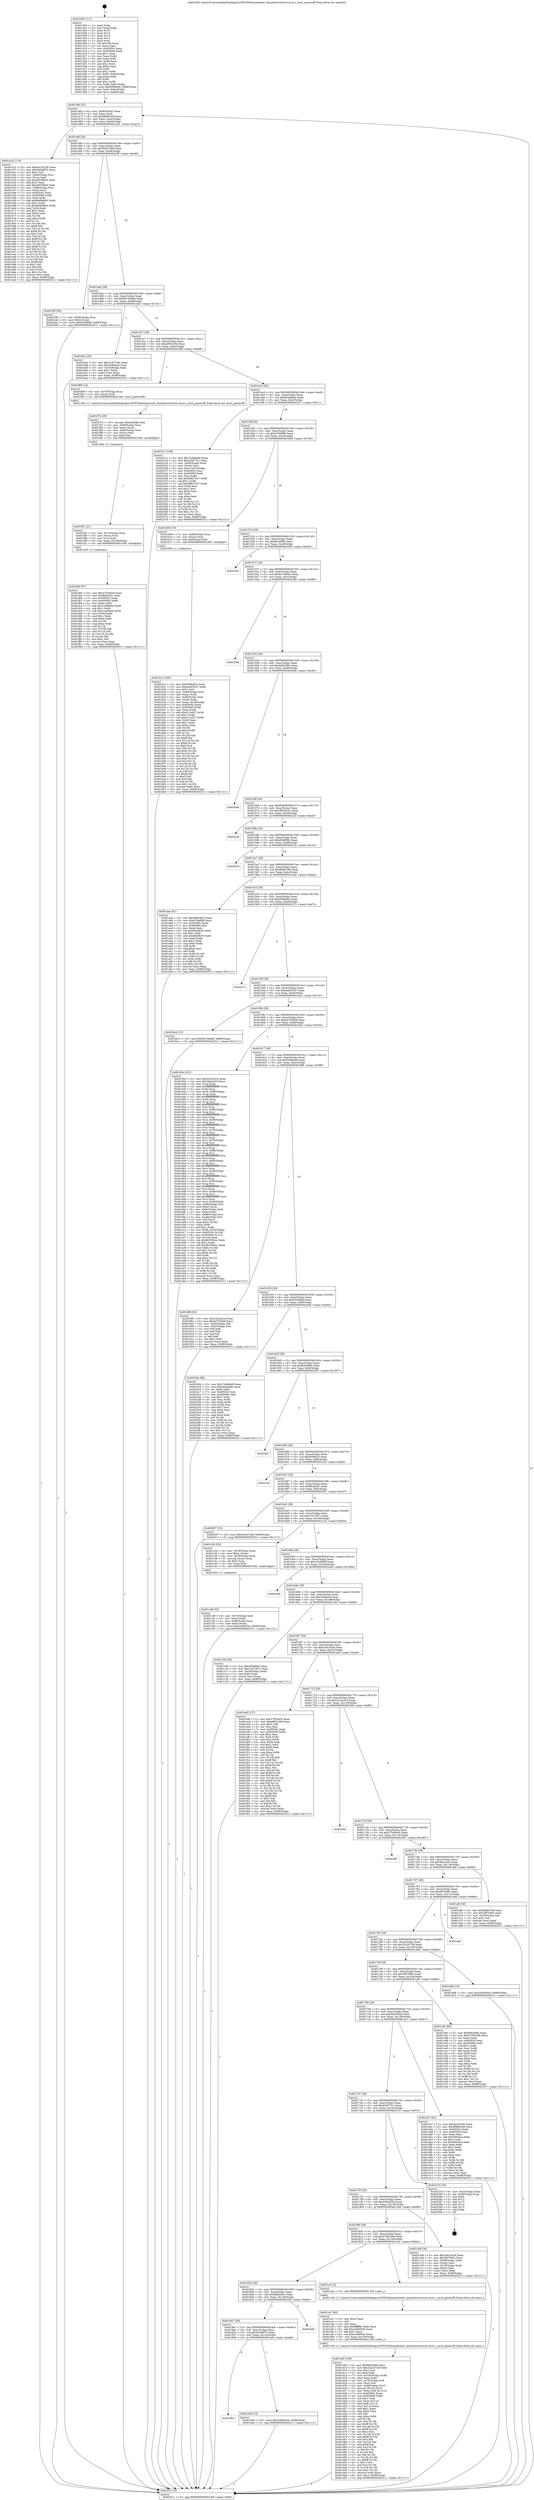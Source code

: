 digraph "0x401400" {
  label = "0x401400 (/mnt/c/Users/mathe/Desktop/tcc/POCII/binaries/extr_linuxdriversrtcrtc-mrst.c_mrst_poweroff_Final-ollvm.out::main(0))"
  labelloc = "t"
  node[shape=record]

  Entry [label="",width=0.3,height=0.3,shape=circle,fillcolor=black,style=filled]
  "0x40146f" [label="{
     0x40146f [32]\l
     | [instrs]\l
     &nbsp;&nbsp;0x40146f \<+6\>: mov -0x98(%rbp),%eax\l
     &nbsp;&nbsp;0x401475 \<+2\>: mov %eax,%ecx\l
     &nbsp;&nbsp;0x401477 \<+6\>: sub $0x889bb269,%ecx\l
     &nbsp;&nbsp;0x40147d \<+6\>: mov %eax,-0xac(%rbp)\l
     &nbsp;&nbsp;0x401483 \<+6\>: mov %ecx,-0xb0(%rbp)\l
     &nbsp;&nbsp;0x401489 \<+6\>: je 0000000000401e22 \<main+0xa22\>\l
  }"]
  "0x401e22" [label="{
     0x401e22 [174]\l
     | [instrs]\l
     &nbsp;&nbsp;0x401e22 \<+5\>: mov $0x4ec34190,%eax\l
     &nbsp;&nbsp;0x401e27 \<+5\>: mov $0x4d3af875,%ecx\l
     &nbsp;&nbsp;0x401e2c \<+2\>: mov $0x1,%dl\l
     &nbsp;&nbsp;0x401e2e \<+4\>: mov -0x68(%rbp),%rsi\l
     &nbsp;&nbsp;0x401e32 \<+2\>: mov (%rsi),%edi\l
     &nbsp;&nbsp;0x401e34 \<+6\>: sub $0xa9339944,%edi\l
     &nbsp;&nbsp;0x401e3a \<+3\>: add $0x1,%edi\l
     &nbsp;&nbsp;0x401e3d \<+6\>: add $0xa9339944,%edi\l
     &nbsp;&nbsp;0x401e43 \<+4\>: mov -0x68(%rbp),%rsi\l
     &nbsp;&nbsp;0x401e47 \<+2\>: mov %edi,(%rsi)\l
     &nbsp;&nbsp;0x401e49 \<+7\>: mov 0x40505c,%edi\l
     &nbsp;&nbsp;0x401e50 \<+8\>: mov 0x405060,%r8d\l
     &nbsp;&nbsp;0x401e58 \<+3\>: mov %edi,%r9d\l
     &nbsp;&nbsp;0x401e5b \<+7\>: add $0x80d9d8e5,%r9d\l
     &nbsp;&nbsp;0x401e62 \<+4\>: sub $0x1,%r9d\l
     &nbsp;&nbsp;0x401e66 \<+7\>: sub $0x80d9d8e5,%r9d\l
     &nbsp;&nbsp;0x401e6d \<+4\>: imul %r9d,%edi\l
     &nbsp;&nbsp;0x401e71 \<+3\>: and $0x1,%edi\l
     &nbsp;&nbsp;0x401e74 \<+3\>: cmp $0x0,%edi\l
     &nbsp;&nbsp;0x401e77 \<+4\>: sete %r10b\l
     &nbsp;&nbsp;0x401e7b \<+4\>: cmp $0xa,%r8d\l
     &nbsp;&nbsp;0x401e7f \<+4\>: setl %r11b\l
     &nbsp;&nbsp;0x401e83 \<+3\>: mov %r10b,%bl\l
     &nbsp;&nbsp;0x401e86 \<+3\>: xor $0xff,%bl\l
     &nbsp;&nbsp;0x401e89 \<+3\>: mov %r11b,%r14b\l
     &nbsp;&nbsp;0x401e8c \<+4\>: xor $0xff,%r14b\l
     &nbsp;&nbsp;0x401e90 \<+3\>: xor $0x1,%dl\l
     &nbsp;&nbsp;0x401e93 \<+3\>: mov %bl,%r15b\l
     &nbsp;&nbsp;0x401e96 \<+4\>: and $0xff,%r15b\l
     &nbsp;&nbsp;0x401e9a \<+3\>: and %dl,%r10b\l
     &nbsp;&nbsp;0x401e9d \<+3\>: mov %r14b,%r12b\l
     &nbsp;&nbsp;0x401ea0 \<+4\>: and $0xff,%r12b\l
     &nbsp;&nbsp;0x401ea4 \<+3\>: and %dl,%r11b\l
     &nbsp;&nbsp;0x401ea7 \<+3\>: or %r10b,%r15b\l
     &nbsp;&nbsp;0x401eaa \<+3\>: or %r11b,%r12b\l
     &nbsp;&nbsp;0x401ead \<+3\>: xor %r12b,%r15b\l
     &nbsp;&nbsp;0x401eb0 \<+3\>: or %r14b,%bl\l
     &nbsp;&nbsp;0x401eb3 \<+3\>: xor $0xff,%bl\l
     &nbsp;&nbsp;0x401eb6 \<+3\>: or $0x1,%dl\l
     &nbsp;&nbsp;0x401eb9 \<+2\>: and %dl,%bl\l
     &nbsp;&nbsp;0x401ebb \<+3\>: or %bl,%r15b\l
     &nbsp;&nbsp;0x401ebe \<+4\>: test $0x1,%r15b\l
     &nbsp;&nbsp;0x401ec2 \<+3\>: cmovne %ecx,%eax\l
     &nbsp;&nbsp;0x401ec5 \<+6\>: mov %eax,-0x98(%rbp)\l
     &nbsp;&nbsp;0x401ecb \<+5\>: jmp 0000000000402511 \<main+0x1111\>\l
  }"]
  "0x40148f" [label="{
     0x40148f [28]\l
     | [instrs]\l
     &nbsp;&nbsp;0x40148f \<+5\>: jmp 0000000000401494 \<main+0x94\>\l
     &nbsp;&nbsp;0x401494 \<+6\>: mov -0xac(%rbp),%eax\l
     &nbsp;&nbsp;0x40149a \<+5\>: sub $0x94437a09,%eax\l
     &nbsp;&nbsp;0x40149f \<+6\>: mov %eax,-0xb4(%rbp)\l
     &nbsp;&nbsp;0x4014a5 \<+6\>: je 000000000040229f \<main+0xe9f\>\l
  }"]
  Exit [label="",width=0.3,height=0.3,shape=circle,fillcolor=black,style=filled,peripheries=2]
  "0x40229f" [label="{
     0x40229f [28]\l
     | [instrs]\l
     &nbsp;&nbsp;0x40229f \<+7\>: mov -0x90(%rbp),%rax\l
     &nbsp;&nbsp;0x4022a6 \<+6\>: movl $0x0,(%rax)\l
     &nbsp;&nbsp;0x4022ac \<+10\>: movl $0xf530d64f,-0x98(%rbp)\l
     &nbsp;&nbsp;0x4022b6 \<+5\>: jmp 0000000000402511 \<main+0x1111\>\l
  }"]
  "0x4014ab" [label="{
     0x4014ab [28]\l
     | [instrs]\l
     &nbsp;&nbsp;0x4014ab \<+5\>: jmp 00000000004014b0 \<main+0xb0\>\l
     &nbsp;&nbsp;0x4014b0 \<+6\>: mov -0xac(%rbp),%eax\l
     &nbsp;&nbsp;0x4014b6 \<+5\>: sub $0x94746a06,%eax\l
     &nbsp;&nbsp;0x4014bb \<+6\>: mov %eax,-0xb8(%rbp)\l
     &nbsp;&nbsp;0x4014c1 \<+6\>: je 0000000000401bd1 \<main+0x7d1\>\l
  }"]
  "0x401fa6" [label="{
     0x401fa6 [97]\l
     | [instrs]\l
     &nbsp;&nbsp;0x401fa6 \<+5\>: mov $0x27b50ec9,%eax\l
     &nbsp;&nbsp;0x401fab \<+5\>: mov $0xffe3b261,%esi\l
     &nbsp;&nbsp;0x401fb0 \<+7\>: mov 0x40505c,%edx\l
     &nbsp;&nbsp;0x401fb7 \<+8\>: mov 0x405060,%r8d\l
     &nbsp;&nbsp;0x401fbf \<+3\>: mov %edx,%r9d\l
     &nbsp;&nbsp;0x401fc2 \<+7\>: add $0xc16d9e94,%r9d\l
     &nbsp;&nbsp;0x401fc9 \<+4\>: sub $0x1,%r9d\l
     &nbsp;&nbsp;0x401fcd \<+7\>: sub $0xc16d9e94,%r9d\l
     &nbsp;&nbsp;0x401fd4 \<+4\>: imul %r9d,%edx\l
     &nbsp;&nbsp;0x401fd8 \<+3\>: and $0x1,%edx\l
     &nbsp;&nbsp;0x401fdb \<+3\>: cmp $0x0,%edx\l
     &nbsp;&nbsp;0x401fde \<+4\>: sete %r10b\l
     &nbsp;&nbsp;0x401fe2 \<+4\>: cmp $0xa,%r8d\l
     &nbsp;&nbsp;0x401fe6 \<+4\>: setl %r11b\l
     &nbsp;&nbsp;0x401fea \<+3\>: mov %r10b,%bl\l
     &nbsp;&nbsp;0x401fed \<+3\>: and %r11b,%bl\l
     &nbsp;&nbsp;0x401ff0 \<+3\>: xor %r11b,%r10b\l
     &nbsp;&nbsp;0x401ff3 \<+3\>: or %r10b,%bl\l
     &nbsp;&nbsp;0x401ff6 \<+3\>: test $0x1,%bl\l
     &nbsp;&nbsp;0x401ff9 \<+3\>: cmovne %esi,%eax\l
     &nbsp;&nbsp;0x401ffc \<+6\>: mov %eax,-0x98(%rbp)\l
     &nbsp;&nbsp;0x402002 \<+5\>: jmp 0000000000402511 \<main+0x1111\>\l
  }"]
  "0x401bd1" [label="{
     0x401bd1 [30]\l
     | [instrs]\l
     &nbsp;&nbsp;0x401bd1 \<+5\>: mov $0x51d3728c,%eax\l
     &nbsp;&nbsp;0x401bd6 \<+5\>: mov $0x1b4feec8,%ecx\l
     &nbsp;&nbsp;0x401bdb \<+3\>: mov -0x34(%rbp),%edx\l
     &nbsp;&nbsp;0x401bde \<+3\>: cmp $0x1,%edx\l
     &nbsp;&nbsp;0x401be1 \<+3\>: cmovl %ecx,%eax\l
     &nbsp;&nbsp;0x401be4 \<+6\>: mov %eax,-0x98(%rbp)\l
     &nbsp;&nbsp;0x401bea \<+5\>: jmp 0000000000402511 \<main+0x1111\>\l
  }"]
  "0x4014c7" [label="{
     0x4014c7 [28]\l
     | [instrs]\l
     &nbsp;&nbsp;0x4014c7 \<+5\>: jmp 00000000004014cc \<main+0xcc\>\l
     &nbsp;&nbsp;0x4014cc \<+6\>: mov -0xac(%rbp),%eax\l
     &nbsp;&nbsp;0x4014d2 \<+5\>: sub $0xa883c294,%eax\l
     &nbsp;&nbsp;0x4014d7 \<+6\>: mov %eax,-0xbc(%rbp)\l
     &nbsp;&nbsp;0x4014dd \<+6\>: je 0000000000401f68 \<main+0xb68\>\l
  }"]
  "0x401f91" [label="{
     0x401f91 [21]\l
     | [instrs]\l
     &nbsp;&nbsp;0x401f91 \<+4\>: mov -0x70(%rbp),%rcx\l
     &nbsp;&nbsp;0x401f95 \<+3\>: mov (%rcx),%rcx\l
     &nbsp;&nbsp;0x401f98 \<+3\>: mov %rcx,%rdi\l
     &nbsp;&nbsp;0x401f9b \<+6\>: mov %eax,-0x158(%rbp)\l
     &nbsp;&nbsp;0x401fa1 \<+5\>: call 0000000000401030 \<free@plt\>\l
     | [calls]\l
     &nbsp;&nbsp;0x401030 \{1\} (unknown)\l
  }"]
  "0x401f68" [label="{
     0x401f68 [12]\l
     | [instrs]\l
     &nbsp;&nbsp;0x401f68 \<+4\>: mov -0x70(%rbp),%rax\l
     &nbsp;&nbsp;0x401f6c \<+3\>: mov (%rax),%rdi\l
     &nbsp;&nbsp;0x401f6f \<+5\>: call 00000000004013e0 \<mrst_poweroff\>\l
     | [calls]\l
     &nbsp;&nbsp;0x4013e0 \{1\} (/mnt/c/Users/mathe/Desktop/tcc/POCII/binaries/extr_linuxdriversrtcrtc-mrst.c_mrst_poweroff_Final-ollvm.out::mrst_poweroff)\l
  }"]
  "0x4014e3" [label="{
     0x4014e3 [28]\l
     | [instrs]\l
     &nbsp;&nbsp;0x4014e3 \<+5\>: jmp 00000000004014e8 \<main+0xe8\>\l
     &nbsp;&nbsp;0x4014e8 \<+6\>: mov -0xac(%rbp),%eax\l
     &nbsp;&nbsp;0x4014ee \<+5\>: sub $0xb44adbdc,%eax\l
     &nbsp;&nbsp;0x4014f3 \<+6\>: mov %eax,-0xc0(%rbp)\l
     &nbsp;&nbsp;0x4014f9 \<+6\>: je 0000000000402311 \<main+0xf11\>\l
  }"]
  "0x401f74" [label="{
     0x401f74 [29]\l
     | [instrs]\l
     &nbsp;&nbsp;0x401f74 \<+10\>: movabs $0x4030d6,%rdi\l
     &nbsp;&nbsp;0x401f7e \<+4\>: mov -0x60(%rbp),%rcx\l
     &nbsp;&nbsp;0x401f82 \<+2\>: mov %eax,(%rcx)\l
     &nbsp;&nbsp;0x401f84 \<+4\>: mov -0x60(%rbp),%rcx\l
     &nbsp;&nbsp;0x401f88 \<+2\>: mov (%rcx),%esi\l
     &nbsp;&nbsp;0x401f8a \<+2\>: mov $0x0,%al\l
     &nbsp;&nbsp;0x401f8c \<+5\>: call 0000000000401040 \<printf@plt\>\l
     | [calls]\l
     &nbsp;&nbsp;0x401040 \{1\} (unknown)\l
  }"]
  "0x402311" [label="{
     0x402311 [108]\l
     | [instrs]\l
     &nbsp;&nbsp;0x402311 \<+5\>: mov $0x744b6bd0,%eax\l
     &nbsp;&nbsp;0x402316 \<+5\>: mov $0x42bf77b1,%ecx\l
     &nbsp;&nbsp;0x40231b \<+7\>: mov -0x90(%rbp),%rdx\l
     &nbsp;&nbsp;0x402322 \<+2\>: mov (%rdx),%esi\l
     &nbsp;&nbsp;0x402324 \<+3\>: mov %esi,-0x2c(%rbp)\l
     &nbsp;&nbsp;0x402327 \<+7\>: mov 0x40505c,%esi\l
     &nbsp;&nbsp;0x40232e \<+7\>: mov 0x405060,%edi\l
     &nbsp;&nbsp;0x402335 \<+3\>: mov %esi,%r8d\l
     &nbsp;&nbsp;0x402338 \<+7\>: add $0x388270c7,%r8d\l
     &nbsp;&nbsp;0x40233f \<+4\>: sub $0x1,%r8d\l
     &nbsp;&nbsp;0x402343 \<+7\>: sub $0x388270c7,%r8d\l
     &nbsp;&nbsp;0x40234a \<+4\>: imul %r8d,%esi\l
     &nbsp;&nbsp;0x40234e \<+3\>: and $0x1,%esi\l
     &nbsp;&nbsp;0x402351 \<+3\>: cmp $0x0,%esi\l
     &nbsp;&nbsp;0x402354 \<+4\>: sete %r9b\l
     &nbsp;&nbsp;0x402358 \<+3\>: cmp $0xa,%edi\l
     &nbsp;&nbsp;0x40235b \<+4\>: setl %r10b\l
     &nbsp;&nbsp;0x40235f \<+3\>: mov %r9b,%r11b\l
     &nbsp;&nbsp;0x402362 \<+3\>: and %r10b,%r11b\l
     &nbsp;&nbsp;0x402365 \<+3\>: xor %r10b,%r9b\l
     &nbsp;&nbsp;0x402368 \<+3\>: or %r9b,%r11b\l
     &nbsp;&nbsp;0x40236b \<+4\>: test $0x1,%r11b\l
     &nbsp;&nbsp;0x40236f \<+3\>: cmovne %ecx,%eax\l
     &nbsp;&nbsp;0x402372 \<+6\>: mov %eax,-0x98(%rbp)\l
     &nbsp;&nbsp;0x402378 \<+5\>: jmp 0000000000402511 \<main+0x1111\>\l
  }"]
  "0x4014ff" [label="{
     0x4014ff [28]\l
     | [instrs]\l
     &nbsp;&nbsp;0x4014ff \<+5\>: jmp 0000000000401504 \<main+0x104\>\l
     &nbsp;&nbsp;0x401504 \<+6\>: mov -0xac(%rbp),%eax\l
     &nbsp;&nbsp;0x40150a \<+5\>: sub $0xb79afbfb,%eax\l
     &nbsp;&nbsp;0x40150f \<+6\>: mov %eax,-0xc4(%rbp)\l
     &nbsp;&nbsp;0x401515 \<+6\>: je 0000000000401b09 \<main+0x709\>\l
  }"]
  "0x401863" [label="{
     0x401863\l
  }", style=dashed]
  "0x401b09" [label="{
     0x401b09 [19]\l
     | [instrs]\l
     &nbsp;&nbsp;0x401b09 \<+7\>: mov -0x88(%rbp),%rax\l
     &nbsp;&nbsp;0x401b10 \<+3\>: mov (%rax),%rax\l
     &nbsp;&nbsp;0x401b13 \<+4\>: mov 0x8(%rax),%rdi\l
     &nbsp;&nbsp;0x401b17 \<+5\>: call 0000000000401060 \<atoi@plt\>\l
     | [calls]\l
     &nbsp;&nbsp;0x401060 \{1\} (unknown)\l
  }"]
  "0x40151b" [label="{
     0x40151b [28]\l
     | [instrs]\l
     &nbsp;&nbsp;0x40151b \<+5\>: jmp 0000000000401520 \<main+0x120\>\l
     &nbsp;&nbsp;0x401520 \<+6\>: mov -0xac(%rbp),%eax\l
     &nbsp;&nbsp;0x401526 \<+5\>: sub $0xb91e6ff2,%eax\l
     &nbsp;&nbsp;0x40152b \<+6\>: mov %eax,-0xc8(%rbp)\l
     &nbsp;&nbsp;0x401531 \<+6\>: je 0000000000402205 \<main+0xe05\>\l
  }"]
  "0x401ed0" [label="{
     0x401ed0 [15]\l
     | [instrs]\l
     &nbsp;&nbsp;0x401ed0 \<+10\>: movl $0x439a5034,-0x98(%rbp)\l
     &nbsp;&nbsp;0x401eda \<+5\>: jmp 0000000000402511 \<main+0x1111\>\l
  }"]
  "0x402205" [label="{
     0x402205\l
  }", style=dashed]
  "0x401537" [label="{
     0x401537 [28]\l
     | [instrs]\l
     &nbsp;&nbsp;0x401537 \<+5\>: jmp 000000000040153c \<main+0x13c\>\l
     &nbsp;&nbsp;0x40153c \<+6\>: mov -0xac(%rbp),%eax\l
     &nbsp;&nbsp;0x401542 \<+5\>: sub $0xba75dbd2,%eax\l
     &nbsp;&nbsp;0x401547 \<+6\>: mov %eax,-0xcc(%rbp)\l
     &nbsp;&nbsp;0x40154d \<+6\>: je 000000000040228b \<main+0xe8b\>\l
  }"]
  "0x401847" [label="{
     0x401847 [28]\l
     | [instrs]\l
     &nbsp;&nbsp;0x401847 \<+5\>: jmp 000000000040184c \<main+0x44c\>\l
     &nbsp;&nbsp;0x40184c \<+6\>: mov -0xac(%rbp),%eax\l
     &nbsp;&nbsp;0x401852 \<+5\>: sub $0x4d3af875,%eax\l
     &nbsp;&nbsp;0x401857 \<+6\>: mov %eax,-0x13c(%rbp)\l
     &nbsp;&nbsp;0x40185d \<+6\>: je 0000000000401ed0 \<main+0xad0\>\l
  }"]
  "0x40228b" [label="{
     0x40228b\l
  }", style=dashed]
  "0x401553" [label="{
     0x401553 [28]\l
     | [instrs]\l
     &nbsp;&nbsp;0x401553 \<+5\>: jmp 0000000000401558 \<main+0x158\>\l
     &nbsp;&nbsp;0x401558 \<+6\>: mov -0xac(%rbp),%eax\l
     &nbsp;&nbsp;0x40155e \<+5\>: sub $0xbaf2d5b0,%eax\l
     &nbsp;&nbsp;0x401563 \<+6\>: mov %eax,-0xd0(%rbp)\l
     &nbsp;&nbsp;0x401569 \<+6\>: je 00000000004020e6 \<main+0xce6\>\l
  }"]
  "0x4023d4" [label="{
     0x4023d4\l
  }", style=dashed]
  "0x4020e6" [label="{
     0x4020e6\l
  }", style=dashed]
  "0x40156f" [label="{
     0x40156f [28]\l
     | [instrs]\l
     &nbsp;&nbsp;0x40156f \<+5\>: jmp 0000000000401574 \<main+0x174\>\l
     &nbsp;&nbsp;0x401574 \<+6\>: mov -0xac(%rbp),%eax\l
     &nbsp;&nbsp;0x40157a \<+5\>: sub $0xc8b3b161,%eax\l
     &nbsp;&nbsp;0x40157f \<+6\>: mov %eax,-0xd4(%rbp)\l
     &nbsp;&nbsp;0x401585 \<+6\>: je 000000000040222f \<main+0xe2f\>\l
  }"]
  "0x401d0f" [label="{
     0x401d0f [169]\l
     | [instrs]\l
     &nbsp;&nbsp;0x401d0f \<+5\>: mov $0xfb926f6d,%ecx\l
     &nbsp;&nbsp;0x401d14 \<+5\>: mov $0x32420726,%edx\l
     &nbsp;&nbsp;0x401d19 \<+3\>: mov $0x1,%sil\l
     &nbsp;&nbsp;0x401d1c \<+2\>: xor %edi,%edi\l
     &nbsp;&nbsp;0x401d1e \<+7\>: mov -0x154(%rbp),%r8d\l
     &nbsp;&nbsp;0x401d25 \<+4\>: imul %eax,%r8d\l
     &nbsp;&nbsp;0x401d29 \<+4\>: mov -0x70(%rbp),%r9\l
     &nbsp;&nbsp;0x401d2d \<+3\>: mov (%r9),%r9\l
     &nbsp;&nbsp;0x401d30 \<+4\>: mov -0x68(%rbp),%r10\l
     &nbsp;&nbsp;0x401d34 \<+3\>: movslq (%r10),%r10\l
     &nbsp;&nbsp;0x401d37 \<+4\>: mov %r8d,(%r9,%r10,4)\l
     &nbsp;&nbsp;0x401d3b \<+7\>: mov 0x40505c,%eax\l
     &nbsp;&nbsp;0x401d42 \<+8\>: mov 0x405060,%r8d\l
     &nbsp;&nbsp;0x401d4a \<+3\>: sub $0x1,%edi\l
     &nbsp;&nbsp;0x401d4d \<+3\>: mov %eax,%r11d\l
     &nbsp;&nbsp;0x401d50 \<+3\>: add %edi,%r11d\l
     &nbsp;&nbsp;0x401d53 \<+4\>: imul %r11d,%eax\l
     &nbsp;&nbsp;0x401d57 \<+3\>: and $0x1,%eax\l
     &nbsp;&nbsp;0x401d5a \<+3\>: cmp $0x0,%eax\l
     &nbsp;&nbsp;0x401d5d \<+3\>: sete %bl\l
     &nbsp;&nbsp;0x401d60 \<+4\>: cmp $0xa,%r8d\l
     &nbsp;&nbsp;0x401d64 \<+4\>: setl %r14b\l
     &nbsp;&nbsp;0x401d68 \<+3\>: mov %bl,%r15b\l
     &nbsp;&nbsp;0x401d6b \<+4\>: xor $0xff,%r15b\l
     &nbsp;&nbsp;0x401d6f \<+3\>: mov %r14b,%r12b\l
     &nbsp;&nbsp;0x401d72 \<+4\>: xor $0xff,%r12b\l
     &nbsp;&nbsp;0x401d76 \<+4\>: xor $0x1,%sil\l
     &nbsp;&nbsp;0x401d7a \<+3\>: mov %r15b,%r13b\l
     &nbsp;&nbsp;0x401d7d \<+4\>: and $0xff,%r13b\l
     &nbsp;&nbsp;0x401d81 \<+3\>: and %sil,%bl\l
     &nbsp;&nbsp;0x401d84 \<+3\>: mov %r12b,%al\l
     &nbsp;&nbsp;0x401d87 \<+2\>: and $0xff,%al\l
     &nbsp;&nbsp;0x401d89 \<+3\>: and %sil,%r14b\l
     &nbsp;&nbsp;0x401d8c \<+3\>: or %bl,%r13b\l
     &nbsp;&nbsp;0x401d8f \<+3\>: or %r14b,%al\l
     &nbsp;&nbsp;0x401d92 \<+3\>: xor %al,%r13b\l
     &nbsp;&nbsp;0x401d95 \<+3\>: or %r12b,%r15b\l
     &nbsp;&nbsp;0x401d98 \<+4\>: xor $0xff,%r15b\l
     &nbsp;&nbsp;0x401d9c \<+4\>: or $0x1,%sil\l
     &nbsp;&nbsp;0x401da0 \<+3\>: and %sil,%r15b\l
     &nbsp;&nbsp;0x401da3 \<+3\>: or %r15b,%r13b\l
     &nbsp;&nbsp;0x401da6 \<+4\>: test $0x1,%r13b\l
     &nbsp;&nbsp;0x401daa \<+3\>: cmovne %edx,%ecx\l
     &nbsp;&nbsp;0x401dad \<+6\>: mov %ecx,-0x98(%rbp)\l
     &nbsp;&nbsp;0x401db3 \<+5\>: jmp 0000000000402511 \<main+0x1111\>\l
  }"]
  "0x40222f" [label="{
     0x40222f\l
  }", style=dashed]
  "0x40158b" [label="{
     0x40158b [28]\l
     | [instrs]\l
     &nbsp;&nbsp;0x40158b \<+5\>: jmp 0000000000401590 \<main+0x190\>\l
     &nbsp;&nbsp;0x401590 \<+6\>: mov -0xac(%rbp),%eax\l
     &nbsp;&nbsp;0x401596 \<+5\>: sub $0xd5b8f99c,%eax\l
     &nbsp;&nbsp;0x40159b \<+6\>: mov %eax,-0xd8(%rbp)\l
     &nbsp;&nbsp;0x4015a1 \<+6\>: je 0000000000402016 \<main+0xc16\>\l
  }"]
  "0x401ce7" [label="{
     0x401ce7 [40]\l
     | [instrs]\l
     &nbsp;&nbsp;0x401ce7 \<+5\>: mov $0x2,%ecx\l
     &nbsp;&nbsp;0x401cec \<+1\>: cltd\l
     &nbsp;&nbsp;0x401ced \<+2\>: idiv %ecx\l
     &nbsp;&nbsp;0x401cef \<+6\>: imul $0xfffffffe,%edx,%ecx\l
     &nbsp;&nbsp;0x401cf5 \<+6\>: add $0xce580040,%ecx\l
     &nbsp;&nbsp;0x401cfb \<+3\>: add $0x1,%ecx\l
     &nbsp;&nbsp;0x401cfe \<+6\>: sub $0xce580040,%ecx\l
     &nbsp;&nbsp;0x401d04 \<+6\>: mov %ecx,-0x154(%rbp)\l
     &nbsp;&nbsp;0x401d0a \<+5\>: call 0000000000401160 \<next_i\>\l
     | [calls]\l
     &nbsp;&nbsp;0x401160 \{1\} (/mnt/c/Users/mathe/Desktop/tcc/POCII/binaries/extr_linuxdriversrtcrtc-mrst.c_mrst_poweroff_Final-ollvm.out::next_i)\l
  }"]
  "0x402016" [label="{
     0x402016\l
  }", style=dashed]
  "0x4015a7" [label="{
     0x4015a7 [28]\l
     | [instrs]\l
     &nbsp;&nbsp;0x4015a7 \<+5\>: jmp 00000000004015ac \<main+0x1ac\>\l
     &nbsp;&nbsp;0x4015ac \<+6\>: mov -0xac(%rbp),%eax\l
     &nbsp;&nbsp;0x4015b2 \<+5\>: sub $0xd5fde768,%eax\l
     &nbsp;&nbsp;0x4015b7 \<+6\>: mov %eax,-0xdc(%rbp)\l
     &nbsp;&nbsp;0x4015bd \<+6\>: je 0000000000401aae \<main+0x6ae\>\l
  }"]
  "0x40182b" [label="{
     0x40182b [28]\l
     | [instrs]\l
     &nbsp;&nbsp;0x40182b \<+5\>: jmp 0000000000401830 \<main+0x430\>\l
     &nbsp;&nbsp;0x401830 \<+6\>: mov -0xac(%rbp),%eax\l
     &nbsp;&nbsp;0x401836 \<+5\>: sub $0x489b4f1e,%eax\l
     &nbsp;&nbsp;0x40183b \<+6\>: mov %eax,-0x138(%rbp)\l
     &nbsp;&nbsp;0x401841 \<+6\>: je 00000000004023d4 \<main+0xfd4\>\l
  }"]
  "0x401aae" [label="{
     0x401aae [91]\l
     | [instrs]\l
     &nbsp;&nbsp;0x401aae \<+5\>: mov $0x489b4f1e,%eax\l
     &nbsp;&nbsp;0x401ab3 \<+5\>: mov $0xb79afbfb,%ecx\l
     &nbsp;&nbsp;0x401ab8 \<+7\>: mov 0x40505c,%edx\l
     &nbsp;&nbsp;0x401abf \<+7\>: mov 0x405060,%esi\l
     &nbsp;&nbsp;0x401ac6 \<+2\>: mov %edx,%edi\l
     &nbsp;&nbsp;0x401ac8 \<+6\>: sub $0xbf2b8c03,%edi\l
     &nbsp;&nbsp;0x401ace \<+3\>: sub $0x1,%edi\l
     &nbsp;&nbsp;0x401ad1 \<+6\>: add $0xbf2b8c03,%edi\l
     &nbsp;&nbsp;0x401ad7 \<+3\>: imul %edi,%edx\l
     &nbsp;&nbsp;0x401ada \<+3\>: and $0x1,%edx\l
     &nbsp;&nbsp;0x401add \<+3\>: cmp $0x0,%edx\l
     &nbsp;&nbsp;0x401ae0 \<+4\>: sete %r8b\l
     &nbsp;&nbsp;0x401ae4 \<+3\>: cmp $0xa,%esi\l
     &nbsp;&nbsp;0x401ae7 \<+4\>: setl %r9b\l
     &nbsp;&nbsp;0x401aeb \<+3\>: mov %r8b,%r10b\l
     &nbsp;&nbsp;0x401aee \<+3\>: and %r9b,%r10b\l
     &nbsp;&nbsp;0x401af1 \<+3\>: xor %r9b,%r8b\l
     &nbsp;&nbsp;0x401af4 \<+3\>: or %r8b,%r10b\l
     &nbsp;&nbsp;0x401af7 \<+4\>: test $0x1,%r10b\l
     &nbsp;&nbsp;0x401afb \<+3\>: cmovne %ecx,%eax\l
     &nbsp;&nbsp;0x401afe \<+6\>: mov %eax,-0x98(%rbp)\l
     &nbsp;&nbsp;0x401b04 \<+5\>: jmp 0000000000402511 \<main+0x1111\>\l
  }"]
  "0x4015c3" [label="{
     0x4015c3 [28]\l
     | [instrs]\l
     &nbsp;&nbsp;0x4015c3 \<+5\>: jmp 00000000004015c8 \<main+0x1c8\>\l
     &nbsp;&nbsp;0x4015c8 \<+6\>: mov -0xac(%rbp),%eax\l
     &nbsp;&nbsp;0x4015ce \<+5\>: sub $0xe5fa8d42,%eax\l
     &nbsp;&nbsp;0x4015d3 \<+6\>: mov %eax,-0xe0(%rbp)\l
     &nbsp;&nbsp;0x4015d9 \<+6\>: je 000000000040227c \<main+0xe7c\>\l
  }"]
  "0x401ce2" [label="{
     0x401ce2 [5]\l
     | [instrs]\l
     &nbsp;&nbsp;0x401ce2 \<+5\>: call 0000000000401160 \<next_i\>\l
     | [calls]\l
     &nbsp;&nbsp;0x401160 \{1\} (/mnt/c/Users/mathe/Desktop/tcc/POCII/binaries/extr_linuxdriversrtcrtc-mrst.c_mrst_poweroff_Final-ollvm.out::next_i)\l
  }"]
  "0x40227c" [label="{
     0x40227c\l
  }", style=dashed]
  "0x4015df" [label="{
     0x4015df [28]\l
     | [instrs]\l
     &nbsp;&nbsp;0x4015df \<+5\>: jmp 00000000004015e4 \<main+0x1e4\>\l
     &nbsp;&nbsp;0x4015e4 \<+6\>: mov -0xac(%rbp),%eax\l
     &nbsp;&nbsp;0x4015ea \<+5\>: sub $0xead05247,%eax\l
     &nbsp;&nbsp;0x4015ef \<+6\>: mov %eax,-0xe4(%rbp)\l
     &nbsp;&nbsp;0x4015f5 \<+6\>: je 0000000000401bc2 \<main+0x7c2\>\l
  }"]
  "0x40180f" [label="{
     0x40180f [28]\l
     | [instrs]\l
     &nbsp;&nbsp;0x40180f \<+5\>: jmp 0000000000401814 \<main+0x414\>\l
     &nbsp;&nbsp;0x401814 \<+6\>: mov -0xac(%rbp),%eax\l
     &nbsp;&nbsp;0x40181a \<+5\>: sub $0x4768329b,%eax\l
     &nbsp;&nbsp;0x40181f \<+6\>: mov %eax,-0x134(%rbp)\l
     &nbsp;&nbsp;0x401825 \<+6\>: je 0000000000401ce2 \<main+0x8e2\>\l
  }"]
  "0x401bc2" [label="{
     0x401bc2 [15]\l
     | [instrs]\l
     &nbsp;&nbsp;0x401bc2 \<+10\>: movl $0x94746a06,-0x98(%rbp)\l
     &nbsp;&nbsp;0x401bcc \<+5\>: jmp 0000000000402511 \<main+0x1111\>\l
  }"]
  "0x4015fb" [label="{
     0x4015fb [28]\l
     | [instrs]\l
     &nbsp;&nbsp;0x4015fb \<+5\>: jmp 0000000000401600 \<main+0x200\>\l
     &nbsp;&nbsp;0x401600 \<+6\>: mov -0xac(%rbp),%eax\l
     &nbsp;&nbsp;0x401606 \<+5\>: sub $0xed75d2b9,%eax\l
     &nbsp;&nbsp;0x40160b \<+6\>: mov %eax,-0xe8(%rbp)\l
     &nbsp;&nbsp;0x401611 \<+6\>: je 000000000040192e \<main+0x52e\>\l
  }"]
  "0x401c68" [label="{
     0x401c68 [36]\l
     | [instrs]\l
     &nbsp;&nbsp;0x401c68 \<+5\>: mov $0x1b81e429,%eax\l
     &nbsp;&nbsp;0x401c6d \<+5\>: mov $0x38f7060c,%ecx\l
     &nbsp;&nbsp;0x401c72 \<+4\>: mov -0x68(%rbp),%rdx\l
     &nbsp;&nbsp;0x401c76 \<+2\>: mov (%rdx),%esi\l
     &nbsp;&nbsp;0x401c78 \<+4\>: mov -0x78(%rbp),%rdx\l
     &nbsp;&nbsp;0x401c7c \<+2\>: cmp (%rdx),%esi\l
     &nbsp;&nbsp;0x401c7e \<+3\>: cmovl %ecx,%eax\l
     &nbsp;&nbsp;0x401c81 \<+6\>: mov %eax,-0x98(%rbp)\l
     &nbsp;&nbsp;0x401c87 \<+5\>: jmp 0000000000402511 \<main+0x1111\>\l
  }"]
  "0x40192e" [label="{
     0x40192e [321]\l
     | [instrs]\l
     &nbsp;&nbsp;0x40192e \<+5\>: mov $0x223ca41d,%eax\l
     &nbsp;&nbsp;0x401933 \<+5\>: mov $0x2fee4223,%ecx\l
     &nbsp;&nbsp;0x401938 \<+3\>: mov %rsp,%rdx\l
     &nbsp;&nbsp;0x40193b \<+4\>: add $0xfffffffffffffff0,%rdx\l
     &nbsp;&nbsp;0x40193f \<+3\>: mov %rdx,%rsp\l
     &nbsp;&nbsp;0x401942 \<+7\>: mov %rdx,-0x90(%rbp)\l
     &nbsp;&nbsp;0x401949 \<+3\>: mov %rsp,%rdx\l
     &nbsp;&nbsp;0x40194c \<+4\>: add $0xfffffffffffffff0,%rdx\l
     &nbsp;&nbsp;0x401950 \<+3\>: mov %rdx,%rsp\l
     &nbsp;&nbsp;0x401953 \<+3\>: mov %rsp,%rsi\l
     &nbsp;&nbsp;0x401956 \<+4\>: add $0xfffffffffffffff0,%rsi\l
     &nbsp;&nbsp;0x40195a \<+3\>: mov %rsi,%rsp\l
     &nbsp;&nbsp;0x40195d \<+7\>: mov %rsi,-0x88(%rbp)\l
     &nbsp;&nbsp;0x401964 \<+3\>: mov %rsp,%rsi\l
     &nbsp;&nbsp;0x401967 \<+4\>: add $0xfffffffffffffff0,%rsi\l
     &nbsp;&nbsp;0x40196b \<+3\>: mov %rsi,%rsp\l
     &nbsp;&nbsp;0x40196e \<+4\>: mov %rsi,-0x80(%rbp)\l
     &nbsp;&nbsp;0x401972 \<+3\>: mov %rsp,%rsi\l
     &nbsp;&nbsp;0x401975 \<+4\>: add $0xfffffffffffffff0,%rsi\l
     &nbsp;&nbsp;0x401979 \<+3\>: mov %rsi,%rsp\l
     &nbsp;&nbsp;0x40197c \<+4\>: mov %rsi,-0x78(%rbp)\l
     &nbsp;&nbsp;0x401980 \<+3\>: mov %rsp,%rsi\l
     &nbsp;&nbsp;0x401983 \<+4\>: add $0xfffffffffffffff0,%rsi\l
     &nbsp;&nbsp;0x401987 \<+3\>: mov %rsi,%rsp\l
     &nbsp;&nbsp;0x40198a \<+4\>: mov %rsi,-0x70(%rbp)\l
     &nbsp;&nbsp;0x40198e \<+3\>: mov %rsp,%rsi\l
     &nbsp;&nbsp;0x401991 \<+4\>: add $0xfffffffffffffff0,%rsi\l
     &nbsp;&nbsp;0x401995 \<+3\>: mov %rsi,%rsp\l
     &nbsp;&nbsp;0x401998 \<+4\>: mov %rsi,-0x68(%rbp)\l
     &nbsp;&nbsp;0x40199c \<+3\>: mov %rsp,%rsi\l
     &nbsp;&nbsp;0x40199f \<+4\>: add $0xfffffffffffffff0,%rsi\l
     &nbsp;&nbsp;0x4019a3 \<+3\>: mov %rsi,%rsp\l
     &nbsp;&nbsp;0x4019a6 \<+4\>: mov %rsi,-0x60(%rbp)\l
     &nbsp;&nbsp;0x4019aa \<+3\>: mov %rsp,%rsi\l
     &nbsp;&nbsp;0x4019ad \<+4\>: add $0xfffffffffffffff0,%rsi\l
     &nbsp;&nbsp;0x4019b1 \<+3\>: mov %rsi,%rsp\l
     &nbsp;&nbsp;0x4019b4 \<+4\>: mov %rsi,-0x58(%rbp)\l
     &nbsp;&nbsp;0x4019b8 \<+3\>: mov %rsp,%rsi\l
     &nbsp;&nbsp;0x4019bb \<+4\>: add $0xfffffffffffffff0,%rsi\l
     &nbsp;&nbsp;0x4019bf \<+3\>: mov %rsi,%rsp\l
     &nbsp;&nbsp;0x4019c2 \<+4\>: mov %rsi,-0x50(%rbp)\l
     &nbsp;&nbsp;0x4019c6 \<+3\>: mov %rsp,%rsi\l
     &nbsp;&nbsp;0x4019c9 \<+4\>: add $0xfffffffffffffff0,%rsi\l
     &nbsp;&nbsp;0x4019cd \<+3\>: mov %rsi,%rsp\l
     &nbsp;&nbsp;0x4019d0 \<+4\>: mov %rsi,-0x48(%rbp)\l
     &nbsp;&nbsp;0x4019d4 \<+3\>: mov %rsp,%rsi\l
     &nbsp;&nbsp;0x4019d7 \<+4\>: add $0xfffffffffffffff0,%rsi\l
     &nbsp;&nbsp;0x4019db \<+3\>: mov %rsi,%rsp\l
     &nbsp;&nbsp;0x4019de \<+4\>: mov %rsi,-0x40(%rbp)\l
     &nbsp;&nbsp;0x4019e2 \<+7\>: mov -0x90(%rbp),%rsi\l
     &nbsp;&nbsp;0x4019e9 \<+6\>: movl $0x0,(%rsi)\l
     &nbsp;&nbsp;0x4019ef \<+6\>: mov -0x9c(%rbp),%edi\l
     &nbsp;&nbsp;0x4019f5 \<+2\>: mov %edi,(%rdx)\l
     &nbsp;&nbsp;0x4019f7 \<+7\>: mov -0x88(%rbp),%rsi\l
     &nbsp;&nbsp;0x4019fe \<+7\>: mov -0xa8(%rbp),%r8\l
     &nbsp;&nbsp;0x401a05 \<+3\>: mov %r8,(%rsi)\l
     &nbsp;&nbsp;0x401a08 \<+3\>: cmpl $0x2,(%rdx)\l
     &nbsp;&nbsp;0x401a0b \<+4\>: setne %r9b\l
     &nbsp;&nbsp;0x401a0f \<+4\>: and $0x1,%r9b\l
     &nbsp;&nbsp;0x401a13 \<+4\>: mov %r9b,-0x35(%rbp)\l
     &nbsp;&nbsp;0x401a17 \<+8\>: mov 0x40505c,%r10d\l
     &nbsp;&nbsp;0x401a1f \<+8\>: mov 0x405060,%r11d\l
     &nbsp;&nbsp;0x401a27 \<+3\>: mov %r10d,%ebx\l
     &nbsp;&nbsp;0x401a2a \<+6\>: sub $0x8b3594cc,%ebx\l
     &nbsp;&nbsp;0x401a30 \<+3\>: sub $0x1,%ebx\l
     &nbsp;&nbsp;0x401a33 \<+6\>: add $0x8b3594cc,%ebx\l
     &nbsp;&nbsp;0x401a39 \<+4\>: imul %ebx,%r10d\l
     &nbsp;&nbsp;0x401a3d \<+4\>: and $0x1,%r10d\l
     &nbsp;&nbsp;0x401a41 \<+4\>: cmp $0x0,%r10d\l
     &nbsp;&nbsp;0x401a45 \<+4\>: sete %r9b\l
     &nbsp;&nbsp;0x401a49 \<+4\>: cmp $0xa,%r11d\l
     &nbsp;&nbsp;0x401a4d \<+4\>: setl %r14b\l
     &nbsp;&nbsp;0x401a51 \<+3\>: mov %r9b,%r15b\l
     &nbsp;&nbsp;0x401a54 \<+3\>: and %r14b,%r15b\l
     &nbsp;&nbsp;0x401a57 \<+3\>: xor %r14b,%r9b\l
     &nbsp;&nbsp;0x401a5a \<+3\>: or %r9b,%r15b\l
     &nbsp;&nbsp;0x401a5d \<+4\>: test $0x1,%r15b\l
     &nbsp;&nbsp;0x401a61 \<+3\>: cmovne %ecx,%eax\l
     &nbsp;&nbsp;0x401a64 \<+6\>: mov %eax,-0x98(%rbp)\l
     &nbsp;&nbsp;0x401a6a \<+5\>: jmp 0000000000402511 \<main+0x1111\>\l
  }"]
  "0x401617" [label="{
     0x401617 [28]\l
     | [instrs]\l
     &nbsp;&nbsp;0x401617 \<+5\>: jmp 000000000040161c \<main+0x21c\>\l
     &nbsp;&nbsp;0x40161c \<+6\>: mov -0xac(%rbp),%eax\l
     &nbsp;&nbsp;0x401622 \<+5\>: sub $0xf29f6a09,%eax\l
     &nbsp;&nbsp;0x401627 \<+6\>: mov %eax,-0xec(%rbp)\l
     &nbsp;&nbsp;0x40162d \<+6\>: je 00000000004018f9 \<main+0x4f9\>\l
  }"]
  "0x4017f3" [label="{
     0x4017f3 [28]\l
     | [instrs]\l
     &nbsp;&nbsp;0x4017f3 \<+5\>: jmp 00000000004017f8 \<main+0x3f8\>\l
     &nbsp;&nbsp;0x4017f8 \<+6\>: mov -0xac(%rbp),%eax\l
     &nbsp;&nbsp;0x4017fe \<+5\>: sub $0x439a5034,%eax\l
     &nbsp;&nbsp;0x401803 \<+6\>: mov %eax,-0x130(%rbp)\l
     &nbsp;&nbsp;0x401809 \<+6\>: je 0000000000401c68 \<main+0x868\>\l
  }"]
  "0x4018f9" [label="{
     0x4018f9 [53]\l
     | [instrs]\l
     &nbsp;&nbsp;0x4018f9 \<+5\>: mov $0x223ca41d,%eax\l
     &nbsp;&nbsp;0x4018fe \<+5\>: mov $0xed75d2b9,%ecx\l
     &nbsp;&nbsp;0x401903 \<+6\>: mov -0x92(%rbp),%dl\l
     &nbsp;&nbsp;0x401909 \<+7\>: mov -0x91(%rbp),%sil\l
     &nbsp;&nbsp;0x401910 \<+3\>: mov %dl,%dil\l
     &nbsp;&nbsp;0x401913 \<+3\>: and %sil,%dil\l
     &nbsp;&nbsp;0x401916 \<+3\>: xor %sil,%dl\l
     &nbsp;&nbsp;0x401919 \<+3\>: or %dl,%dil\l
     &nbsp;&nbsp;0x40191c \<+4\>: test $0x1,%dil\l
     &nbsp;&nbsp;0x401920 \<+3\>: cmovne %ecx,%eax\l
     &nbsp;&nbsp;0x401923 \<+6\>: mov %eax,-0x98(%rbp)\l
     &nbsp;&nbsp;0x401929 \<+5\>: jmp 0000000000402511 \<main+0x1111\>\l
  }"]
  "0x401633" [label="{
     0x401633 [28]\l
     | [instrs]\l
     &nbsp;&nbsp;0x401633 \<+5\>: jmp 0000000000401638 \<main+0x238\>\l
     &nbsp;&nbsp;0x401638 \<+6\>: mov -0xac(%rbp),%eax\l
     &nbsp;&nbsp;0x40163e \<+5\>: sub $0xf530d64f,%eax\l
     &nbsp;&nbsp;0x401643 \<+6\>: mov %eax,-0xf0(%rbp)\l
     &nbsp;&nbsp;0x401649 \<+6\>: je 00000000004022bb \<main+0xebb\>\l
  }"]
  "0x402511" [label="{
     0x402511 [5]\l
     | [instrs]\l
     &nbsp;&nbsp;0x402511 \<+5\>: jmp 000000000040146f \<main+0x6f\>\l
  }"]
  "0x401400" [label="{
     0x401400 [111]\l
     | [instrs]\l
     &nbsp;&nbsp;0x401400 \<+1\>: push %rbp\l
     &nbsp;&nbsp;0x401401 \<+3\>: mov %rsp,%rbp\l
     &nbsp;&nbsp;0x401404 \<+2\>: push %r15\l
     &nbsp;&nbsp;0x401406 \<+2\>: push %r14\l
     &nbsp;&nbsp;0x401408 \<+2\>: push %r13\l
     &nbsp;&nbsp;0x40140a \<+2\>: push %r12\l
     &nbsp;&nbsp;0x40140c \<+1\>: push %rbx\l
     &nbsp;&nbsp;0x40140d \<+7\>: sub $0x168,%rsp\l
     &nbsp;&nbsp;0x401414 \<+2\>: xor %eax,%eax\l
     &nbsp;&nbsp;0x401416 \<+7\>: mov 0x40505c,%ecx\l
     &nbsp;&nbsp;0x40141d \<+7\>: mov 0x405060,%edx\l
     &nbsp;&nbsp;0x401424 \<+3\>: sub $0x1,%eax\l
     &nbsp;&nbsp;0x401427 \<+3\>: mov %ecx,%r8d\l
     &nbsp;&nbsp;0x40142a \<+3\>: add %eax,%r8d\l
     &nbsp;&nbsp;0x40142d \<+4\>: imul %r8d,%ecx\l
     &nbsp;&nbsp;0x401431 \<+3\>: and $0x1,%ecx\l
     &nbsp;&nbsp;0x401434 \<+3\>: cmp $0x0,%ecx\l
     &nbsp;&nbsp;0x401437 \<+4\>: sete %r9b\l
     &nbsp;&nbsp;0x40143b \<+4\>: and $0x1,%r9b\l
     &nbsp;&nbsp;0x40143f \<+7\>: mov %r9b,-0x92(%rbp)\l
     &nbsp;&nbsp;0x401446 \<+3\>: cmp $0xa,%edx\l
     &nbsp;&nbsp;0x401449 \<+4\>: setl %r9b\l
     &nbsp;&nbsp;0x40144d \<+4\>: and $0x1,%r9b\l
     &nbsp;&nbsp;0x401451 \<+7\>: mov %r9b,-0x91(%rbp)\l
     &nbsp;&nbsp;0x401458 \<+10\>: movl $0xf29f6a09,-0x98(%rbp)\l
     &nbsp;&nbsp;0x401462 \<+6\>: mov %edi,-0x9c(%rbp)\l
     &nbsp;&nbsp;0x401468 \<+7\>: mov %rsi,-0xa8(%rbp)\l
  }"]
  "0x40237d" [label="{
     0x40237d [18]\l
     | [instrs]\l
     &nbsp;&nbsp;0x40237d \<+3\>: mov -0x2c(%rbp),%eax\l
     &nbsp;&nbsp;0x402380 \<+4\>: lea -0x28(%rbp),%rsp\l
     &nbsp;&nbsp;0x402384 \<+1\>: pop %rbx\l
     &nbsp;&nbsp;0x402385 \<+2\>: pop %r12\l
     &nbsp;&nbsp;0x402387 \<+2\>: pop %r13\l
     &nbsp;&nbsp;0x402389 \<+2\>: pop %r14\l
     &nbsp;&nbsp;0x40238b \<+2\>: pop %r15\l
     &nbsp;&nbsp;0x40238d \<+1\>: pop %rbp\l
     &nbsp;&nbsp;0x40238e \<+1\>: ret\l
  }"]
  "0x4017d7" [label="{
     0x4017d7 [28]\l
     | [instrs]\l
     &nbsp;&nbsp;0x4017d7 \<+5\>: jmp 00000000004017dc \<main+0x3dc\>\l
     &nbsp;&nbsp;0x4017dc \<+6\>: mov -0xac(%rbp),%eax\l
     &nbsp;&nbsp;0x4017e2 \<+5\>: sub $0x42bf77b1,%eax\l
     &nbsp;&nbsp;0x4017e7 \<+6\>: mov %eax,-0x12c(%rbp)\l
     &nbsp;&nbsp;0x4017ed \<+6\>: je 000000000040237d \<main+0xf7d\>\l
  }"]
  "0x4022bb" [label="{
     0x4022bb [86]\l
     | [instrs]\l
     &nbsp;&nbsp;0x4022bb \<+5\>: mov $0x744b6bd0,%eax\l
     &nbsp;&nbsp;0x4022c0 \<+5\>: mov $0xb44adbdc,%ecx\l
     &nbsp;&nbsp;0x4022c5 \<+2\>: xor %edx,%edx\l
     &nbsp;&nbsp;0x4022c7 \<+7\>: mov 0x40505c,%esi\l
     &nbsp;&nbsp;0x4022ce \<+7\>: mov 0x405060,%edi\l
     &nbsp;&nbsp;0x4022d5 \<+3\>: sub $0x1,%edx\l
     &nbsp;&nbsp;0x4022d8 \<+3\>: mov %esi,%r8d\l
     &nbsp;&nbsp;0x4022db \<+3\>: add %edx,%r8d\l
     &nbsp;&nbsp;0x4022de \<+4\>: imul %r8d,%esi\l
     &nbsp;&nbsp;0x4022e2 \<+3\>: and $0x1,%esi\l
     &nbsp;&nbsp;0x4022e5 \<+3\>: cmp $0x0,%esi\l
     &nbsp;&nbsp;0x4022e8 \<+4\>: sete %r9b\l
     &nbsp;&nbsp;0x4022ec \<+3\>: cmp $0xa,%edi\l
     &nbsp;&nbsp;0x4022ef \<+4\>: setl %r10b\l
     &nbsp;&nbsp;0x4022f3 \<+3\>: mov %r9b,%r11b\l
     &nbsp;&nbsp;0x4022f6 \<+3\>: and %r10b,%r11b\l
     &nbsp;&nbsp;0x4022f9 \<+3\>: xor %r10b,%r9b\l
     &nbsp;&nbsp;0x4022fc \<+3\>: or %r9b,%r11b\l
     &nbsp;&nbsp;0x4022ff \<+4\>: test $0x1,%r11b\l
     &nbsp;&nbsp;0x402303 \<+3\>: cmovne %ecx,%eax\l
     &nbsp;&nbsp;0x402306 \<+6\>: mov %eax,-0x98(%rbp)\l
     &nbsp;&nbsp;0x40230c \<+5\>: jmp 0000000000402511 \<main+0x1111\>\l
  }"]
  "0x40164f" [label="{
     0x40164f [28]\l
     | [instrs]\l
     &nbsp;&nbsp;0x40164f \<+5\>: jmp 0000000000401654 \<main+0x254\>\l
     &nbsp;&nbsp;0x401654 \<+6\>: mov -0xac(%rbp),%eax\l
     &nbsp;&nbsp;0x40165a \<+5\>: sub $0xfb926f6d,%eax\l
     &nbsp;&nbsp;0x40165f \<+6\>: mov %eax,-0xf4(%rbp)\l
     &nbsp;&nbsp;0x401665 \<+6\>: je 0000000000402407 \<main+0x1007\>\l
  }"]
  "0x401dc7" [label="{
     0x401dc7 [91]\l
     | [instrs]\l
     &nbsp;&nbsp;0x401dc7 \<+5\>: mov $0x4ec34190,%eax\l
     &nbsp;&nbsp;0x401dcc \<+5\>: mov $0x889bb269,%ecx\l
     &nbsp;&nbsp;0x401dd1 \<+7\>: mov 0x40505c,%edx\l
     &nbsp;&nbsp;0x401dd8 \<+7\>: mov 0x405060,%esi\l
     &nbsp;&nbsp;0x401ddf \<+2\>: mov %edx,%edi\l
     &nbsp;&nbsp;0x401de1 \<+6\>: add $0x500cbca,%edi\l
     &nbsp;&nbsp;0x401de7 \<+3\>: sub $0x1,%edi\l
     &nbsp;&nbsp;0x401dea \<+6\>: sub $0x500cbca,%edi\l
     &nbsp;&nbsp;0x401df0 \<+3\>: imul %edi,%edx\l
     &nbsp;&nbsp;0x401df3 \<+3\>: and $0x1,%edx\l
     &nbsp;&nbsp;0x401df6 \<+3\>: cmp $0x0,%edx\l
     &nbsp;&nbsp;0x401df9 \<+4\>: sete %r8b\l
     &nbsp;&nbsp;0x401dfd \<+3\>: cmp $0xa,%esi\l
     &nbsp;&nbsp;0x401e00 \<+4\>: setl %r9b\l
     &nbsp;&nbsp;0x401e04 \<+3\>: mov %r8b,%r10b\l
     &nbsp;&nbsp;0x401e07 \<+3\>: and %r9b,%r10b\l
     &nbsp;&nbsp;0x401e0a \<+3\>: xor %r9b,%r8b\l
     &nbsp;&nbsp;0x401e0d \<+3\>: or %r8b,%r10b\l
     &nbsp;&nbsp;0x401e10 \<+4\>: test $0x1,%r10b\l
     &nbsp;&nbsp;0x401e14 \<+3\>: cmovne %ecx,%eax\l
     &nbsp;&nbsp;0x401e17 \<+6\>: mov %eax,-0x98(%rbp)\l
     &nbsp;&nbsp;0x401e1d \<+5\>: jmp 0000000000402511 \<main+0x1111\>\l
  }"]
  "0x402407" [label="{
     0x402407\l
  }", style=dashed]
  "0x40166b" [label="{
     0x40166b [28]\l
     | [instrs]\l
     &nbsp;&nbsp;0x40166b \<+5\>: jmp 0000000000401670 \<main+0x270\>\l
     &nbsp;&nbsp;0x401670 \<+6\>: mov -0xac(%rbp),%eax\l
     &nbsp;&nbsp;0x401676 \<+5\>: sub $0xfcf58610,%eax\l
     &nbsp;&nbsp;0x40167b \<+6\>: mov %eax,-0xf8(%rbp)\l
     &nbsp;&nbsp;0x401681 \<+6\>: je 00000000004021af \<main+0xdaf\>\l
  }"]
  "0x4017bb" [label="{
     0x4017bb [28]\l
     | [instrs]\l
     &nbsp;&nbsp;0x4017bb \<+5\>: jmp 00000000004017c0 \<main+0x3c0\>\l
     &nbsp;&nbsp;0x4017c0 \<+6\>: mov -0xac(%rbp),%eax\l
     &nbsp;&nbsp;0x4017c6 \<+5\>: sub $0x3dc0562b,%eax\l
     &nbsp;&nbsp;0x4017cb \<+6\>: mov %eax,-0x128(%rbp)\l
     &nbsp;&nbsp;0x4017d1 \<+6\>: je 0000000000401dc7 \<main+0x9c7\>\l
  }"]
  "0x4021af" [label="{
     0x4021af\l
  }", style=dashed]
  "0x401687" [label="{
     0x401687 [28]\l
     | [instrs]\l
     &nbsp;&nbsp;0x401687 \<+5\>: jmp 000000000040168c \<main+0x28c\>\l
     &nbsp;&nbsp;0x40168c \<+6\>: mov -0xac(%rbp),%eax\l
     &nbsp;&nbsp;0x401692 \<+5\>: sub $0xffe3b261,%eax\l
     &nbsp;&nbsp;0x401697 \<+6\>: mov %eax,-0xfc(%rbp)\l
     &nbsp;&nbsp;0x40169d \<+6\>: je 0000000000402007 \<main+0xc07\>\l
  }"]
  "0x401c8c" [label="{
     0x401c8c [86]\l
     | [instrs]\l
     &nbsp;&nbsp;0x401c8c \<+5\>: mov $0xfb926f6d,%eax\l
     &nbsp;&nbsp;0x401c91 \<+5\>: mov $0x4768329b,%ecx\l
     &nbsp;&nbsp;0x401c96 \<+2\>: xor %edx,%edx\l
     &nbsp;&nbsp;0x401c98 \<+7\>: mov 0x40505c,%esi\l
     &nbsp;&nbsp;0x401c9f \<+7\>: mov 0x405060,%edi\l
     &nbsp;&nbsp;0x401ca6 \<+3\>: sub $0x1,%edx\l
     &nbsp;&nbsp;0x401ca9 \<+3\>: mov %esi,%r8d\l
     &nbsp;&nbsp;0x401cac \<+3\>: add %edx,%r8d\l
     &nbsp;&nbsp;0x401caf \<+4\>: imul %r8d,%esi\l
     &nbsp;&nbsp;0x401cb3 \<+3\>: and $0x1,%esi\l
     &nbsp;&nbsp;0x401cb6 \<+3\>: cmp $0x0,%esi\l
     &nbsp;&nbsp;0x401cb9 \<+4\>: sete %r9b\l
     &nbsp;&nbsp;0x401cbd \<+3\>: cmp $0xa,%edi\l
     &nbsp;&nbsp;0x401cc0 \<+4\>: setl %r10b\l
     &nbsp;&nbsp;0x401cc4 \<+3\>: mov %r9b,%r11b\l
     &nbsp;&nbsp;0x401cc7 \<+3\>: and %r10b,%r11b\l
     &nbsp;&nbsp;0x401cca \<+3\>: xor %r10b,%r9b\l
     &nbsp;&nbsp;0x401ccd \<+3\>: or %r9b,%r11b\l
     &nbsp;&nbsp;0x401cd0 \<+4\>: test $0x1,%r11b\l
     &nbsp;&nbsp;0x401cd4 \<+3\>: cmovne %ecx,%eax\l
     &nbsp;&nbsp;0x401cd7 \<+6\>: mov %eax,-0x98(%rbp)\l
     &nbsp;&nbsp;0x401cdd \<+5\>: jmp 0000000000402511 \<main+0x1111\>\l
  }"]
  "0x402007" [label="{
     0x402007 [15]\l
     | [instrs]\l
     &nbsp;&nbsp;0x402007 \<+10\>: movl $0x94437a09,-0x98(%rbp)\l
     &nbsp;&nbsp;0x402011 \<+5\>: jmp 0000000000402511 \<main+0x1111\>\l
  }"]
  "0x4016a3" [label="{
     0x4016a3 [28]\l
     | [instrs]\l
     &nbsp;&nbsp;0x4016a3 \<+5\>: jmp 00000000004016a8 \<main+0x2a8\>\l
     &nbsp;&nbsp;0x4016a8 \<+6\>: mov -0xac(%rbp),%eax\l
     &nbsp;&nbsp;0x4016ae \<+5\>: sub $0x10413971,%eax\l
     &nbsp;&nbsp;0x4016b3 \<+6\>: mov %eax,-0x100(%rbp)\l
     &nbsp;&nbsp;0x4016b9 \<+6\>: je 0000000000401c2b \<main+0x82b\>\l
  }"]
  "0x40179f" [label="{
     0x40179f [28]\l
     | [instrs]\l
     &nbsp;&nbsp;0x40179f \<+5\>: jmp 00000000004017a4 \<main+0x3a4\>\l
     &nbsp;&nbsp;0x4017a4 \<+6\>: mov -0xac(%rbp),%eax\l
     &nbsp;&nbsp;0x4017aa \<+5\>: sub $0x38f7060c,%eax\l
     &nbsp;&nbsp;0x4017af \<+6\>: mov %eax,-0x124(%rbp)\l
     &nbsp;&nbsp;0x4017b5 \<+6\>: je 0000000000401c8c \<main+0x88c\>\l
  }"]
  "0x401c2b" [label="{
     0x401c2b [29]\l
     | [instrs]\l
     &nbsp;&nbsp;0x401c2b \<+4\>: mov -0x78(%rbp),%rax\l
     &nbsp;&nbsp;0x401c2f \<+6\>: movl $0x1,(%rax)\l
     &nbsp;&nbsp;0x401c35 \<+4\>: mov -0x78(%rbp),%rax\l
     &nbsp;&nbsp;0x401c39 \<+3\>: movslq (%rax),%rax\l
     &nbsp;&nbsp;0x401c3c \<+4\>: shl $0x2,%rax\l
     &nbsp;&nbsp;0x401c40 \<+3\>: mov %rax,%rdi\l
     &nbsp;&nbsp;0x401c43 \<+5\>: call 0000000000401050 \<malloc@plt\>\l
     | [calls]\l
     &nbsp;&nbsp;0x401050 \{1\} (unknown)\l
  }"]
  "0x4016bf" [label="{
     0x4016bf [28]\l
     | [instrs]\l
     &nbsp;&nbsp;0x4016bf \<+5\>: jmp 00000000004016c4 \<main+0x2c4\>\l
     &nbsp;&nbsp;0x4016c4 \<+6\>: mov -0xac(%rbp),%eax\l
     &nbsp;&nbsp;0x4016ca \<+5\>: sub $0x153d685f,%eax\l
     &nbsp;&nbsp;0x4016cf \<+6\>: mov %eax,-0x104(%rbp)\l
     &nbsp;&nbsp;0x4016d5 \<+6\>: je 00000000004024d4 \<main+0x10d4\>\l
  }"]
  "0x401db8" [label="{
     0x401db8 [15]\l
     | [instrs]\l
     &nbsp;&nbsp;0x401db8 \<+10\>: movl $0x3dc0562b,-0x98(%rbp)\l
     &nbsp;&nbsp;0x401dc2 \<+5\>: jmp 0000000000402511 \<main+0x1111\>\l
  }"]
  "0x4024d4" [label="{
     0x4024d4\l
  }", style=dashed]
  "0x4016db" [label="{
     0x4016db [28]\l
     | [instrs]\l
     &nbsp;&nbsp;0x4016db \<+5\>: jmp 00000000004016e0 \<main+0x2e0\>\l
     &nbsp;&nbsp;0x4016e0 \<+6\>: mov -0xac(%rbp),%eax\l
     &nbsp;&nbsp;0x4016e6 \<+5\>: sub $0x1b4feec8,%eax\l
     &nbsp;&nbsp;0x4016eb \<+6\>: mov %eax,-0x108(%rbp)\l
     &nbsp;&nbsp;0x4016f1 \<+6\>: je 0000000000401c0d \<main+0x80d\>\l
  }"]
  "0x401783" [label="{
     0x401783 [28]\l
     | [instrs]\l
     &nbsp;&nbsp;0x401783 \<+5\>: jmp 0000000000401788 \<main+0x388\>\l
     &nbsp;&nbsp;0x401788 \<+6\>: mov -0xac(%rbp),%eax\l
     &nbsp;&nbsp;0x40178e \<+5\>: sub $0x32420726,%eax\l
     &nbsp;&nbsp;0x401793 \<+6\>: mov %eax,-0x120(%rbp)\l
     &nbsp;&nbsp;0x401799 \<+6\>: je 0000000000401db8 \<main+0x9b8\>\l
  }"]
  "0x401c0d" [label="{
     0x401c0d [30]\l
     | [instrs]\l
     &nbsp;&nbsp;0x401c0d \<+5\>: mov $0xe5fa8d42,%eax\l
     &nbsp;&nbsp;0x401c12 \<+5\>: mov $0x10413971,%ecx\l
     &nbsp;&nbsp;0x401c17 \<+3\>: mov -0x34(%rbp),%edx\l
     &nbsp;&nbsp;0x401c1a \<+3\>: cmp $0x0,%edx\l
     &nbsp;&nbsp;0x401c1d \<+3\>: cmove %ecx,%eax\l
     &nbsp;&nbsp;0x401c20 \<+6\>: mov %eax,-0x98(%rbp)\l
     &nbsp;&nbsp;0x401c26 \<+5\>: jmp 0000000000402511 \<main+0x1111\>\l
  }"]
  "0x4016f7" [label="{
     0x4016f7 [28]\l
     | [instrs]\l
     &nbsp;&nbsp;0x4016f7 \<+5\>: jmp 00000000004016fc \<main+0x2fc\>\l
     &nbsp;&nbsp;0x4016fc \<+6\>: mov -0xac(%rbp),%eax\l
     &nbsp;&nbsp;0x401702 \<+5\>: sub $0x1b81e429,%eax\l
     &nbsp;&nbsp;0x401707 \<+6\>: mov %eax,-0x10c(%rbp)\l
     &nbsp;&nbsp;0x40170d \<+6\>: je 0000000000401edf \<main+0xadf\>\l
  }"]
  "0x401a8d" [label="{
     0x401a8d\l
  }", style=dashed]
  "0x401edf" [label="{
     0x401edf [137]\l
     | [instrs]\l
     &nbsp;&nbsp;0x401edf \<+5\>: mov $0x27b50ec9,%eax\l
     &nbsp;&nbsp;0x401ee4 \<+5\>: mov $0xa883c294,%ecx\l
     &nbsp;&nbsp;0x401ee9 \<+2\>: mov $0x1,%dl\l
     &nbsp;&nbsp;0x401eeb \<+2\>: xor %esi,%esi\l
     &nbsp;&nbsp;0x401eed \<+7\>: mov 0x40505c,%edi\l
     &nbsp;&nbsp;0x401ef4 \<+8\>: mov 0x405060,%r8d\l
     &nbsp;&nbsp;0x401efc \<+3\>: sub $0x1,%esi\l
     &nbsp;&nbsp;0x401eff \<+3\>: mov %edi,%r9d\l
     &nbsp;&nbsp;0x401f02 \<+3\>: add %esi,%r9d\l
     &nbsp;&nbsp;0x401f05 \<+4\>: imul %r9d,%edi\l
     &nbsp;&nbsp;0x401f09 \<+3\>: and $0x1,%edi\l
     &nbsp;&nbsp;0x401f0c \<+3\>: cmp $0x0,%edi\l
     &nbsp;&nbsp;0x401f0f \<+4\>: sete %r10b\l
     &nbsp;&nbsp;0x401f13 \<+4\>: cmp $0xa,%r8d\l
     &nbsp;&nbsp;0x401f17 \<+4\>: setl %r11b\l
     &nbsp;&nbsp;0x401f1b \<+3\>: mov %r10b,%bl\l
     &nbsp;&nbsp;0x401f1e \<+3\>: xor $0xff,%bl\l
     &nbsp;&nbsp;0x401f21 \<+3\>: mov %r11b,%r14b\l
     &nbsp;&nbsp;0x401f24 \<+4\>: xor $0xff,%r14b\l
     &nbsp;&nbsp;0x401f28 \<+3\>: xor $0x1,%dl\l
     &nbsp;&nbsp;0x401f2b \<+3\>: mov %bl,%r15b\l
     &nbsp;&nbsp;0x401f2e \<+4\>: and $0xff,%r15b\l
     &nbsp;&nbsp;0x401f32 \<+3\>: and %dl,%r10b\l
     &nbsp;&nbsp;0x401f35 \<+3\>: mov %r14b,%r12b\l
     &nbsp;&nbsp;0x401f38 \<+4\>: and $0xff,%r12b\l
     &nbsp;&nbsp;0x401f3c \<+3\>: and %dl,%r11b\l
     &nbsp;&nbsp;0x401f3f \<+3\>: or %r10b,%r15b\l
     &nbsp;&nbsp;0x401f42 \<+3\>: or %r11b,%r12b\l
     &nbsp;&nbsp;0x401f45 \<+3\>: xor %r12b,%r15b\l
     &nbsp;&nbsp;0x401f48 \<+3\>: or %r14b,%bl\l
     &nbsp;&nbsp;0x401f4b \<+3\>: xor $0xff,%bl\l
     &nbsp;&nbsp;0x401f4e \<+3\>: or $0x1,%dl\l
     &nbsp;&nbsp;0x401f51 \<+2\>: and %dl,%bl\l
     &nbsp;&nbsp;0x401f53 \<+3\>: or %bl,%r15b\l
     &nbsp;&nbsp;0x401f56 \<+4\>: test $0x1,%r15b\l
     &nbsp;&nbsp;0x401f5a \<+3\>: cmovne %ecx,%eax\l
     &nbsp;&nbsp;0x401f5d \<+6\>: mov %eax,-0x98(%rbp)\l
     &nbsp;&nbsp;0x401f63 \<+5\>: jmp 0000000000402511 \<main+0x1111\>\l
  }"]
  "0x401713" [label="{
     0x401713 [28]\l
     | [instrs]\l
     &nbsp;&nbsp;0x401713 \<+5\>: jmp 0000000000401718 \<main+0x318\>\l
     &nbsp;&nbsp;0x401718 \<+6\>: mov -0xac(%rbp),%eax\l
     &nbsp;&nbsp;0x40171e \<+5\>: sub $0x223ca41d,%eax\l
     &nbsp;&nbsp;0x401723 \<+6\>: mov %eax,-0x110(%rbp)\l
     &nbsp;&nbsp;0x401729 \<+6\>: je 000000000040238f \<main+0xf8f\>\l
  }"]
  "0x401c48" [label="{
     0x401c48 [32]\l
     | [instrs]\l
     &nbsp;&nbsp;0x401c48 \<+4\>: mov -0x70(%rbp),%rdi\l
     &nbsp;&nbsp;0x401c4c \<+3\>: mov %rax,(%rdi)\l
     &nbsp;&nbsp;0x401c4f \<+4\>: mov -0x68(%rbp),%rax\l
     &nbsp;&nbsp;0x401c53 \<+6\>: movl $0x0,(%rax)\l
     &nbsp;&nbsp;0x401c59 \<+10\>: movl $0x439a5034,-0x98(%rbp)\l
     &nbsp;&nbsp;0x401c63 \<+5\>: jmp 0000000000402511 \<main+0x1111\>\l
  }"]
  "0x40238f" [label="{
     0x40238f\l
  }", style=dashed]
  "0x40172f" [label="{
     0x40172f [28]\l
     | [instrs]\l
     &nbsp;&nbsp;0x40172f \<+5\>: jmp 0000000000401734 \<main+0x334\>\l
     &nbsp;&nbsp;0x401734 \<+6\>: mov -0xac(%rbp),%eax\l
     &nbsp;&nbsp;0x40173a \<+5\>: sub $0x27b50ec9,%eax\l
     &nbsp;&nbsp;0x40173f \<+6\>: mov %eax,-0x114(%rbp)\l
     &nbsp;&nbsp;0x401745 \<+6\>: je 0000000000402487 \<main+0x1087\>\l
  }"]
  "0x401b1c" [label="{
     0x401b1c [166]\l
     | [instrs]\l
     &nbsp;&nbsp;0x401b1c \<+5\>: mov $0x489b4f1e,%ecx\l
     &nbsp;&nbsp;0x401b21 \<+5\>: mov $0xead05247,%edx\l
     &nbsp;&nbsp;0x401b26 \<+3\>: mov $0x1,%sil\l
     &nbsp;&nbsp;0x401b29 \<+4\>: mov -0x80(%rbp),%rdi\l
     &nbsp;&nbsp;0x401b2d \<+2\>: mov %eax,(%rdi)\l
     &nbsp;&nbsp;0x401b2f \<+4\>: mov -0x80(%rbp),%rdi\l
     &nbsp;&nbsp;0x401b33 \<+2\>: mov (%rdi),%eax\l
     &nbsp;&nbsp;0x401b35 \<+3\>: mov %eax,-0x34(%rbp)\l
     &nbsp;&nbsp;0x401b38 \<+7\>: mov 0x40505c,%eax\l
     &nbsp;&nbsp;0x401b3f \<+8\>: mov 0x405060,%r8d\l
     &nbsp;&nbsp;0x401b47 \<+3\>: mov %eax,%r9d\l
     &nbsp;&nbsp;0x401b4a \<+7\>: add $0x411e627,%r9d\l
     &nbsp;&nbsp;0x401b51 \<+4\>: sub $0x1,%r9d\l
     &nbsp;&nbsp;0x401b55 \<+7\>: sub $0x411e627,%r9d\l
     &nbsp;&nbsp;0x401b5c \<+4\>: imul %r9d,%eax\l
     &nbsp;&nbsp;0x401b60 \<+3\>: and $0x1,%eax\l
     &nbsp;&nbsp;0x401b63 \<+3\>: cmp $0x0,%eax\l
     &nbsp;&nbsp;0x401b66 \<+4\>: sete %r10b\l
     &nbsp;&nbsp;0x401b6a \<+4\>: cmp $0xa,%r8d\l
     &nbsp;&nbsp;0x401b6e \<+4\>: setl %r11b\l
     &nbsp;&nbsp;0x401b72 \<+3\>: mov %r10b,%bl\l
     &nbsp;&nbsp;0x401b75 \<+3\>: xor $0xff,%bl\l
     &nbsp;&nbsp;0x401b78 \<+3\>: mov %r11b,%r14b\l
     &nbsp;&nbsp;0x401b7b \<+4\>: xor $0xff,%r14b\l
     &nbsp;&nbsp;0x401b7f \<+4\>: xor $0x0,%sil\l
     &nbsp;&nbsp;0x401b83 \<+3\>: mov %bl,%r15b\l
     &nbsp;&nbsp;0x401b86 \<+4\>: and $0x0,%r15b\l
     &nbsp;&nbsp;0x401b8a \<+3\>: and %sil,%r10b\l
     &nbsp;&nbsp;0x401b8d \<+3\>: mov %r14b,%r12b\l
     &nbsp;&nbsp;0x401b90 \<+4\>: and $0x0,%r12b\l
     &nbsp;&nbsp;0x401b94 \<+3\>: and %sil,%r11b\l
     &nbsp;&nbsp;0x401b97 \<+3\>: or %r10b,%r15b\l
     &nbsp;&nbsp;0x401b9a \<+3\>: or %r11b,%r12b\l
     &nbsp;&nbsp;0x401b9d \<+3\>: xor %r12b,%r15b\l
     &nbsp;&nbsp;0x401ba0 \<+3\>: or %r14b,%bl\l
     &nbsp;&nbsp;0x401ba3 \<+3\>: xor $0xff,%bl\l
     &nbsp;&nbsp;0x401ba6 \<+4\>: or $0x0,%sil\l
     &nbsp;&nbsp;0x401baa \<+3\>: and %sil,%bl\l
     &nbsp;&nbsp;0x401bad \<+3\>: or %bl,%r15b\l
     &nbsp;&nbsp;0x401bb0 \<+4\>: test $0x1,%r15b\l
     &nbsp;&nbsp;0x401bb4 \<+3\>: cmovne %edx,%ecx\l
     &nbsp;&nbsp;0x401bb7 \<+6\>: mov %ecx,-0x98(%rbp)\l
     &nbsp;&nbsp;0x401bbd \<+5\>: jmp 0000000000402511 \<main+0x1111\>\l
  }"]
  "0x402487" [label="{
     0x402487\l
  }", style=dashed]
  "0x40174b" [label="{
     0x40174b [28]\l
     | [instrs]\l
     &nbsp;&nbsp;0x40174b \<+5\>: jmp 0000000000401750 \<main+0x350\>\l
     &nbsp;&nbsp;0x401750 \<+6\>: mov -0xac(%rbp),%eax\l
     &nbsp;&nbsp;0x401756 \<+5\>: sub $0x2fee4223,%eax\l
     &nbsp;&nbsp;0x40175b \<+6\>: mov %eax,-0x118(%rbp)\l
     &nbsp;&nbsp;0x401761 \<+6\>: je 0000000000401a6f \<main+0x66f\>\l
  }"]
  "0x401767" [label="{
     0x401767 [28]\l
     | [instrs]\l
     &nbsp;&nbsp;0x401767 \<+5\>: jmp 000000000040176c \<main+0x36c\>\l
     &nbsp;&nbsp;0x40176c \<+6\>: mov -0xac(%rbp),%eax\l
     &nbsp;&nbsp;0x401772 \<+5\>: sub $0x2ff74082,%eax\l
     &nbsp;&nbsp;0x401777 \<+6\>: mov %eax,-0x11c(%rbp)\l
     &nbsp;&nbsp;0x40177d \<+6\>: je 0000000000401a8d \<main+0x68d\>\l
  }"]
  "0x401a6f" [label="{
     0x401a6f [30]\l
     | [instrs]\l
     &nbsp;&nbsp;0x401a6f \<+5\>: mov $0xd5fde768,%eax\l
     &nbsp;&nbsp;0x401a74 \<+5\>: mov $0x2ff74082,%ecx\l
     &nbsp;&nbsp;0x401a79 \<+3\>: mov -0x35(%rbp),%dl\l
     &nbsp;&nbsp;0x401a7c \<+3\>: test $0x1,%dl\l
     &nbsp;&nbsp;0x401a7f \<+3\>: cmovne %ecx,%eax\l
     &nbsp;&nbsp;0x401a82 \<+6\>: mov %eax,-0x98(%rbp)\l
     &nbsp;&nbsp;0x401a88 \<+5\>: jmp 0000000000402511 \<main+0x1111\>\l
  }"]
  Entry -> "0x401400" [label=" 1"]
  "0x40146f" -> "0x401e22" [label=" 1"]
  "0x40146f" -> "0x40148f" [label=" 23"]
  "0x40237d" -> Exit [label=" 1"]
  "0x40148f" -> "0x40229f" [label=" 1"]
  "0x40148f" -> "0x4014ab" [label=" 22"]
  "0x402311" -> "0x402511" [label=" 1"]
  "0x4014ab" -> "0x401bd1" [label=" 1"]
  "0x4014ab" -> "0x4014c7" [label=" 21"]
  "0x4022bb" -> "0x402511" [label=" 1"]
  "0x4014c7" -> "0x401f68" [label=" 1"]
  "0x4014c7" -> "0x4014e3" [label=" 20"]
  "0x40229f" -> "0x402511" [label=" 1"]
  "0x4014e3" -> "0x402311" [label=" 1"]
  "0x4014e3" -> "0x4014ff" [label=" 19"]
  "0x402007" -> "0x402511" [label=" 1"]
  "0x4014ff" -> "0x401b09" [label=" 1"]
  "0x4014ff" -> "0x40151b" [label=" 18"]
  "0x401fa6" -> "0x402511" [label=" 1"]
  "0x40151b" -> "0x402205" [label=" 0"]
  "0x40151b" -> "0x401537" [label=" 18"]
  "0x401f91" -> "0x401fa6" [label=" 1"]
  "0x401537" -> "0x40228b" [label=" 0"]
  "0x401537" -> "0x401553" [label=" 18"]
  "0x401f68" -> "0x401f74" [label=" 1"]
  "0x401553" -> "0x4020e6" [label=" 0"]
  "0x401553" -> "0x40156f" [label=" 18"]
  "0x401edf" -> "0x402511" [label=" 1"]
  "0x40156f" -> "0x40222f" [label=" 0"]
  "0x40156f" -> "0x40158b" [label=" 18"]
  "0x401847" -> "0x401863" [label=" 0"]
  "0x40158b" -> "0x402016" [label=" 0"]
  "0x40158b" -> "0x4015a7" [label=" 18"]
  "0x401847" -> "0x401ed0" [label=" 1"]
  "0x4015a7" -> "0x401aae" [label=" 1"]
  "0x4015a7" -> "0x4015c3" [label=" 17"]
  "0x401f74" -> "0x401f91" [label=" 1"]
  "0x4015c3" -> "0x40227c" [label=" 0"]
  "0x4015c3" -> "0x4015df" [label=" 17"]
  "0x40182b" -> "0x401847" [label=" 1"]
  "0x4015df" -> "0x401bc2" [label=" 1"]
  "0x4015df" -> "0x4015fb" [label=" 16"]
  "0x401ed0" -> "0x402511" [label=" 1"]
  "0x4015fb" -> "0x40192e" [label=" 1"]
  "0x4015fb" -> "0x401617" [label=" 15"]
  "0x401e22" -> "0x402511" [label=" 1"]
  "0x401617" -> "0x4018f9" [label=" 1"]
  "0x401617" -> "0x401633" [label=" 14"]
  "0x4018f9" -> "0x402511" [label=" 1"]
  "0x401400" -> "0x40146f" [label=" 1"]
  "0x402511" -> "0x40146f" [label=" 23"]
  "0x401db8" -> "0x402511" [label=" 1"]
  "0x40192e" -> "0x402511" [label=" 1"]
  "0x401d0f" -> "0x402511" [label=" 1"]
  "0x401633" -> "0x4022bb" [label=" 1"]
  "0x401633" -> "0x40164f" [label=" 13"]
  "0x401ce2" -> "0x401ce7" [label=" 1"]
  "0x40164f" -> "0x402407" [label=" 0"]
  "0x40164f" -> "0x40166b" [label=" 13"]
  "0x40180f" -> "0x40182b" [label=" 1"]
  "0x40166b" -> "0x4021af" [label=" 0"]
  "0x40166b" -> "0x401687" [label=" 13"]
  "0x40182b" -> "0x4023d4" [label=" 0"]
  "0x401687" -> "0x402007" [label=" 1"]
  "0x401687" -> "0x4016a3" [label=" 12"]
  "0x401c8c" -> "0x402511" [label=" 1"]
  "0x4016a3" -> "0x401c2b" [label=" 1"]
  "0x4016a3" -> "0x4016bf" [label=" 11"]
  "0x4017f3" -> "0x40180f" [label=" 2"]
  "0x4016bf" -> "0x4024d4" [label=" 0"]
  "0x4016bf" -> "0x4016db" [label=" 11"]
  "0x4017f3" -> "0x401c68" [label=" 2"]
  "0x4016db" -> "0x401c0d" [label=" 1"]
  "0x4016db" -> "0x4016f7" [label=" 10"]
  "0x4017d7" -> "0x4017f3" [label=" 4"]
  "0x4016f7" -> "0x401edf" [label=" 1"]
  "0x4016f7" -> "0x401713" [label=" 9"]
  "0x4017d7" -> "0x40237d" [label=" 1"]
  "0x401713" -> "0x40238f" [label=" 0"]
  "0x401713" -> "0x40172f" [label=" 9"]
  "0x4017bb" -> "0x4017d7" [label=" 5"]
  "0x40172f" -> "0x402487" [label=" 0"]
  "0x40172f" -> "0x40174b" [label=" 9"]
  "0x4017bb" -> "0x401dc7" [label=" 1"]
  "0x40174b" -> "0x401a6f" [label=" 1"]
  "0x40174b" -> "0x401767" [label=" 8"]
  "0x401a6f" -> "0x402511" [label=" 1"]
  "0x401aae" -> "0x402511" [label=" 1"]
  "0x401b09" -> "0x401b1c" [label=" 1"]
  "0x401b1c" -> "0x402511" [label=" 1"]
  "0x401bc2" -> "0x402511" [label=" 1"]
  "0x401bd1" -> "0x402511" [label=" 1"]
  "0x401c0d" -> "0x402511" [label=" 1"]
  "0x401c2b" -> "0x401c48" [label=" 1"]
  "0x401c48" -> "0x402511" [label=" 1"]
  "0x401ce7" -> "0x401d0f" [label=" 1"]
  "0x401767" -> "0x401a8d" [label=" 0"]
  "0x401767" -> "0x401783" [label=" 8"]
  "0x401dc7" -> "0x402511" [label=" 1"]
  "0x401783" -> "0x401db8" [label=" 1"]
  "0x401783" -> "0x40179f" [label=" 7"]
  "0x401c68" -> "0x402511" [label=" 2"]
  "0x40179f" -> "0x401c8c" [label=" 1"]
  "0x40179f" -> "0x4017bb" [label=" 6"]
  "0x40180f" -> "0x401ce2" [label=" 1"]
}
